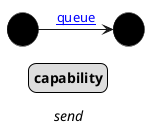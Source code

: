 @startuml
skinparam card {
    BorderThickness 0.5
    BackgroundColor 0
    RoundCorner 50
    FontSize 20
}

skinparam legend {
    FontStyle bold
}

skinparam caption {
    FontStyle italic
}

card "×" as s1
card 1 as s2

s1 -> s2: [[/work/transaction-types/queue-example/diagrams/queue-client/{queue} queue]]

legend capability
caption send
@enduml